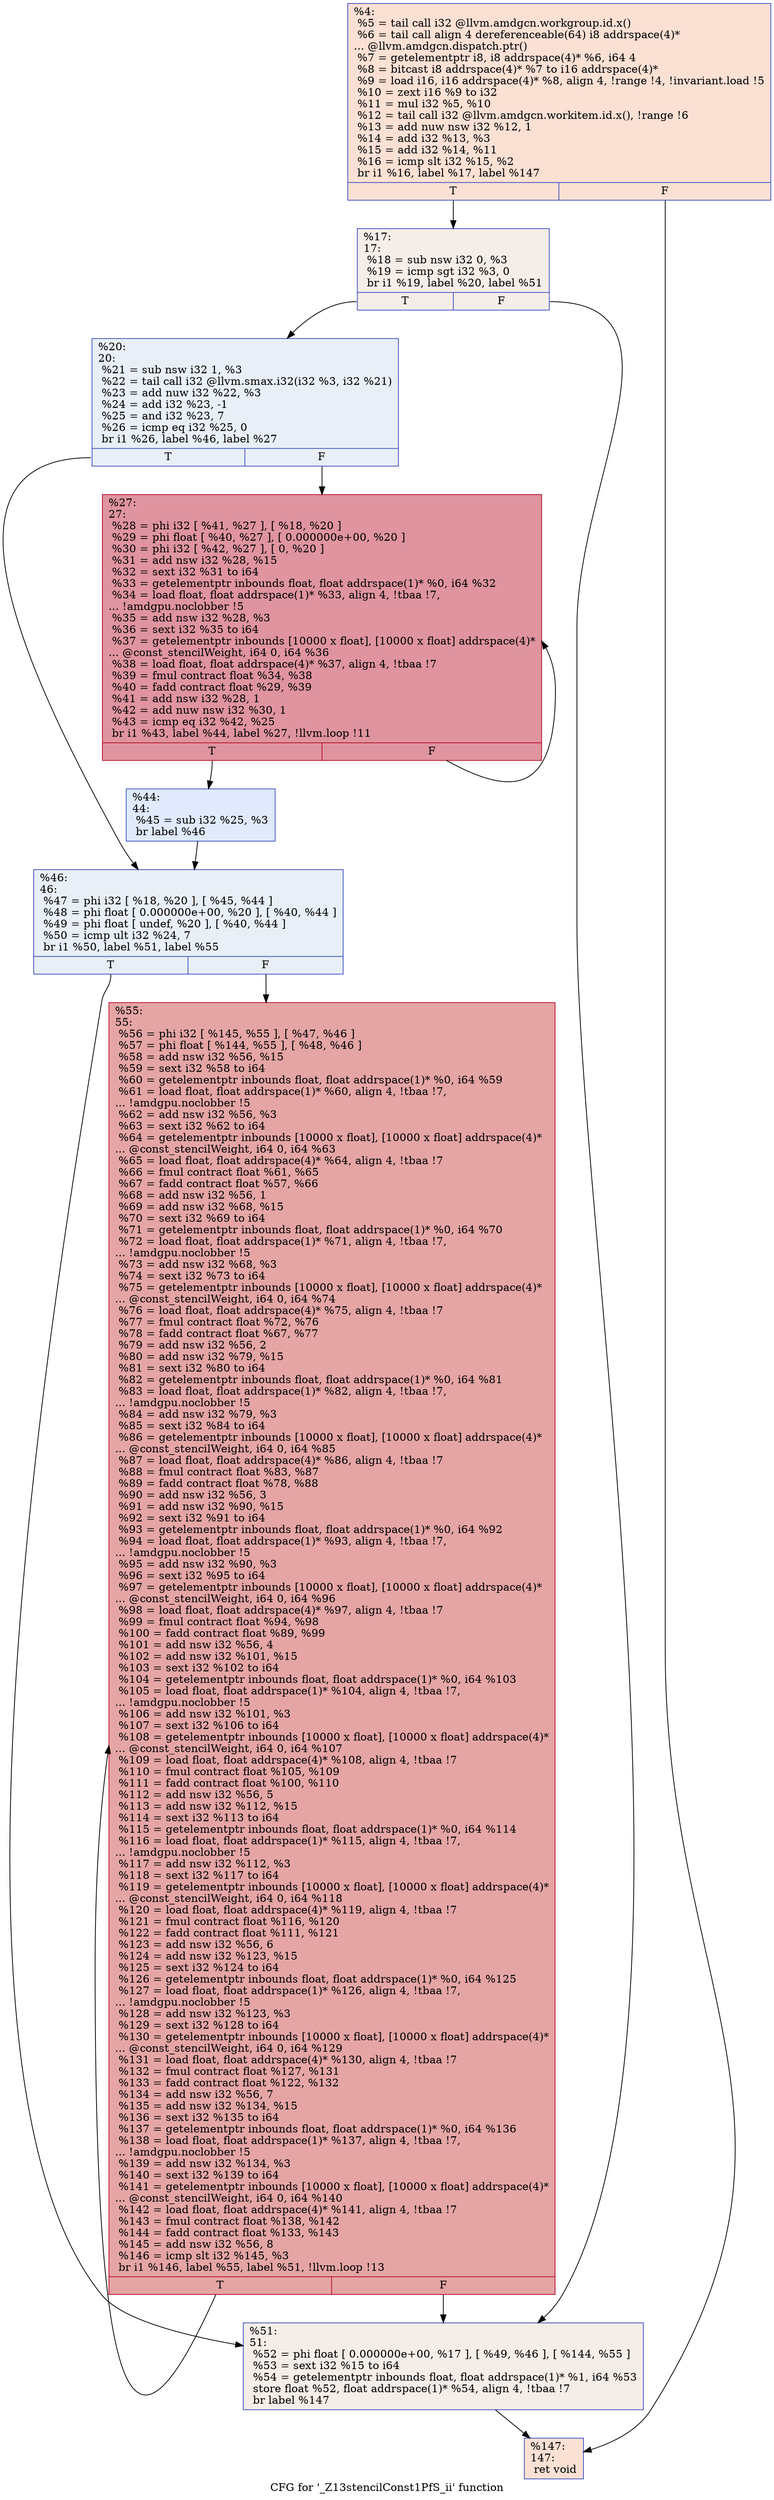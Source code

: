 digraph "CFG for '_Z13stencilConst1PfS_ii' function" {
	label="CFG for '_Z13stencilConst1PfS_ii' function";

	Node0x5ca3bf0 [shape=record,color="#3d50c3ff", style=filled, fillcolor="#f7b99e70",label="{%4:\l  %5 = tail call i32 @llvm.amdgcn.workgroup.id.x()\l  %6 = tail call align 4 dereferenceable(64) i8 addrspace(4)*\l... @llvm.amdgcn.dispatch.ptr()\l  %7 = getelementptr i8, i8 addrspace(4)* %6, i64 4\l  %8 = bitcast i8 addrspace(4)* %7 to i16 addrspace(4)*\l  %9 = load i16, i16 addrspace(4)* %8, align 4, !range !4, !invariant.load !5\l  %10 = zext i16 %9 to i32\l  %11 = mul i32 %5, %10\l  %12 = tail call i32 @llvm.amdgcn.workitem.id.x(), !range !6\l  %13 = add nuw nsw i32 %12, 1\l  %14 = add i32 %13, %3\l  %15 = add i32 %14, %11\l  %16 = icmp slt i32 %15, %2\l  br i1 %16, label %17, label %147\l|{<s0>T|<s1>F}}"];
	Node0x5ca3bf0:s0 -> Node0x5ca4190;
	Node0x5ca3bf0:s1 -> Node0x5ca5720;
	Node0x5ca4190 [shape=record,color="#3d50c3ff", style=filled, fillcolor="#e8d6cc70",label="{%17:\l17:                                               \l  %18 = sub nsw i32 0, %3\l  %19 = icmp sgt i32 %3, 0\l  br i1 %19, label %20, label %51\l|{<s0>T|<s1>F}}"];
	Node0x5ca4190:s0 -> Node0x5ca5980;
	Node0x5ca4190:s1 -> Node0x5ca59d0;
	Node0x5ca5980 [shape=record,color="#3d50c3ff", style=filled, fillcolor="#cedaeb70",label="{%20:\l20:                                               \l  %21 = sub nsw i32 1, %3\l  %22 = tail call i32 @llvm.smax.i32(i32 %3, i32 %21)\l  %23 = add nuw i32 %22, %3\l  %24 = add i32 %23, -1\l  %25 = and i32 %23, 7\l  %26 = icmp eq i32 %25, 0\l  br i1 %26, label %46, label %27\l|{<s0>T|<s1>F}}"];
	Node0x5ca5980:s0 -> Node0x5ca6010;
	Node0x5ca5980:s1 -> Node0x5ca60a0;
	Node0x5ca60a0 [shape=record,color="#b70d28ff", style=filled, fillcolor="#b70d2870",label="{%27:\l27:                                               \l  %28 = phi i32 [ %41, %27 ], [ %18, %20 ]\l  %29 = phi float [ %40, %27 ], [ 0.000000e+00, %20 ]\l  %30 = phi i32 [ %42, %27 ], [ 0, %20 ]\l  %31 = add nsw i32 %28, %15\l  %32 = sext i32 %31 to i64\l  %33 = getelementptr inbounds float, float addrspace(1)* %0, i64 %32\l  %34 = load float, float addrspace(1)* %33, align 4, !tbaa !7,\l... !amdgpu.noclobber !5\l  %35 = add nsw i32 %28, %3\l  %36 = sext i32 %35 to i64\l  %37 = getelementptr inbounds [10000 x float], [10000 x float] addrspace(4)*\l... @const_stencilWeight, i64 0, i64 %36\l  %38 = load float, float addrspace(4)* %37, align 4, !tbaa !7\l  %39 = fmul contract float %34, %38\l  %40 = fadd contract float %29, %39\l  %41 = add nsw i32 %28, 1\l  %42 = add nuw nsw i32 %30, 1\l  %43 = icmp eq i32 %42, %25\l  br i1 %43, label %44, label %27, !llvm.loop !11\l|{<s0>T|<s1>F}}"];
	Node0x5ca60a0:s0 -> Node0x5ca85f0;
	Node0x5ca60a0:s1 -> Node0x5ca60a0;
	Node0x5ca85f0 [shape=record,color="#3d50c3ff", style=filled, fillcolor="#b9d0f970",label="{%44:\l44:                                               \l  %45 = sub i32 %25, %3\l  br label %46\l}"];
	Node0x5ca85f0 -> Node0x5ca6010;
	Node0x5ca6010 [shape=record,color="#3d50c3ff", style=filled, fillcolor="#cedaeb70",label="{%46:\l46:                                               \l  %47 = phi i32 [ %18, %20 ], [ %45, %44 ]\l  %48 = phi float [ 0.000000e+00, %20 ], [ %40, %44 ]\l  %49 = phi float [ undef, %20 ], [ %40, %44 ]\l  %50 = icmp ult i32 %24, 7\l  br i1 %50, label %51, label %55\l|{<s0>T|<s1>F}}"];
	Node0x5ca6010:s0 -> Node0x5ca59d0;
	Node0x5ca6010:s1 -> Node0x5ca8ed0;
	Node0x5ca59d0 [shape=record,color="#3d50c3ff", style=filled, fillcolor="#e8d6cc70",label="{%51:\l51:                                               \l  %52 = phi float [ 0.000000e+00, %17 ], [ %49, %46 ], [ %144, %55 ]\l  %53 = sext i32 %15 to i64\l  %54 = getelementptr inbounds float, float addrspace(1)* %1, i64 %53\l  store float %52, float addrspace(1)* %54, align 4, !tbaa !7\l  br label %147\l}"];
	Node0x5ca59d0 -> Node0x5ca5720;
	Node0x5ca8ed0 [shape=record,color="#b70d28ff", style=filled, fillcolor="#c5333470",label="{%55:\l55:                                               \l  %56 = phi i32 [ %145, %55 ], [ %47, %46 ]\l  %57 = phi float [ %144, %55 ], [ %48, %46 ]\l  %58 = add nsw i32 %56, %15\l  %59 = sext i32 %58 to i64\l  %60 = getelementptr inbounds float, float addrspace(1)* %0, i64 %59\l  %61 = load float, float addrspace(1)* %60, align 4, !tbaa !7,\l... !amdgpu.noclobber !5\l  %62 = add nsw i32 %56, %3\l  %63 = sext i32 %62 to i64\l  %64 = getelementptr inbounds [10000 x float], [10000 x float] addrspace(4)*\l... @const_stencilWeight, i64 0, i64 %63\l  %65 = load float, float addrspace(4)* %64, align 4, !tbaa !7\l  %66 = fmul contract float %61, %65\l  %67 = fadd contract float %57, %66\l  %68 = add nsw i32 %56, 1\l  %69 = add nsw i32 %68, %15\l  %70 = sext i32 %69 to i64\l  %71 = getelementptr inbounds float, float addrspace(1)* %0, i64 %70\l  %72 = load float, float addrspace(1)* %71, align 4, !tbaa !7,\l... !amdgpu.noclobber !5\l  %73 = add nsw i32 %68, %3\l  %74 = sext i32 %73 to i64\l  %75 = getelementptr inbounds [10000 x float], [10000 x float] addrspace(4)*\l... @const_stencilWeight, i64 0, i64 %74\l  %76 = load float, float addrspace(4)* %75, align 4, !tbaa !7\l  %77 = fmul contract float %72, %76\l  %78 = fadd contract float %67, %77\l  %79 = add nsw i32 %56, 2\l  %80 = add nsw i32 %79, %15\l  %81 = sext i32 %80 to i64\l  %82 = getelementptr inbounds float, float addrspace(1)* %0, i64 %81\l  %83 = load float, float addrspace(1)* %82, align 4, !tbaa !7,\l... !amdgpu.noclobber !5\l  %84 = add nsw i32 %79, %3\l  %85 = sext i32 %84 to i64\l  %86 = getelementptr inbounds [10000 x float], [10000 x float] addrspace(4)*\l... @const_stencilWeight, i64 0, i64 %85\l  %87 = load float, float addrspace(4)* %86, align 4, !tbaa !7\l  %88 = fmul contract float %83, %87\l  %89 = fadd contract float %78, %88\l  %90 = add nsw i32 %56, 3\l  %91 = add nsw i32 %90, %15\l  %92 = sext i32 %91 to i64\l  %93 = getelementptr inbounds float, float addrspace(1)* %0, i64 %92\l  %94 = load float, float addrspace(1)* %93, align 4, !tbaa !7,\l... !amdgpu.noclobber !5\l  %95 = add nsw i32 %90, %3\l  %96 = sext i32 %95 to i64\l  %97 = getelementptr inbounds [10000 x float], [10000 x float] addrspace(4)*\l... @const_stencilWeight, i64 0, i64 %96\l  %98 = load float, float addrspace(4)* %97, align 4, !tbaa !7\l  %99 = fmul contract float %94, %98\l  %100 = fadd contract float %89, %99\l  %101 = add nsw i32 %56, 4\l  %102 = add nsw i32 %101, %15\l  %103 = sext i32 %102 to i64\l  %104 = getelementptr inbounds float, float addrspace(1)* %0, i64 %103\l  %105 = load float, float addrspace(1)* %104, align 4, !tbaa !7,\l... !amdgpu.noclobber !5\l  %106 = add nsw i32 %101, %3\l  %107 = sext i32 %106 to i64\l  %108 = getelementptr inbounds [10000 x float], [10000 x float] addrspace(4)*\l... @const_stencilWeight, i64 0, i64 %107\l  %109 = load float, float addrspace(4)* %108, align 4, !tbaa !7\l  %110 = fmul contract float %105, %109\l  %111 = fadd contract float %100, %110\l  %112 = add nsw i32 %56, 5\l  %113 = add nsw i32 %112, %15\l  %114 = sext i32 %113 to i64\l  %115 = getelementptr inbounds float, float addrspace(1)* %0, i64 %114\l  %116 = load float, float addrspace(1)* %115, align 4, !tbaa !7,\l... !amdgpu.noclobber !5\l  %117 = add nsw i32 %112, %3\l  %118 = sext i32 %117 to i64\l  %119 = getelementptr inbounds [10000 x float], [10000 x float] addrspace(4)*\l... @const_stencilWeight, i64 0, i64 %118\l  %120 = load float, float addrspace(4)* %119, align 4, !tbaa !7\l  %121 = fmul contract float %116, %120\l  %122 = fadd contract float %111, %121\l  %123 = add nsw i32 %56, 6\l  %124 = add nsw i32 %123, %15\l  %125 = sext i32 %124 to i64\l  %126 = getelementptr inbounds float, float addrspace(1)* %0, i64 %125\l  %127 = load float, float addrspace(1)* %126, align 4, !tbaa !7,\l... !amdgpu.noclobber !5\l  %128 = add nsw i32 %123, %3\l  %129 = sext i32 %128 to i64\l  %130 = getelementptr inbounds [10000 x float], [10000 x float] addrspace(4)*\l... @const_stencilWeight, i64 0, i64 %129\l  %131 = load float, float addrspace(4)* %130, align 4, !tbaa !7\l  %132 = fmul contract float %127, %131\l  %133 = fadd contract float %122, %132\l  %134 = add nsw i32 %56, 7\l  %135 = add nsw i32 %134, %15\l  %136 = sext i32 %135 to i64\l  %137 = getelementptr inbounds float, float addrspace(1)* %0, i64 %136\l  %138 = load float, float addrspace(1)* %137, align 4, !tbaa !7,\l... !amdgpu.noclobber !5\l  %139 = add nsw i32 %134, %3\l  %140 = sext i32 %139 to i64\l  %141 = getelementptr inbounds [10000 x float], [10000 x float] addrspace(4)*\l... @const_stencilWeight, i64 0, i64 %140\l  %142 = load float, float addrspace(4)* %141, align 4, !tbaa !7\l  %143 = fmul contract float %138, %142\l  %144 = fadd contract float %133, %143\l  %145 = add nsw i32 %56, 8\l  %146 = icmp slt i32 %145, %3\l  br i1 %146, label %55, label %51, !llvm.loop !13\l|{<s0>T|<s1>F}}"];
	Node0x5ca8ed0:s0 -> Node0x5ca8ed0;
	Node0x5ca8ed0:s1 -> Node0x5ca59d0;
	Node0x5ca5720 [shape=record,color="#3d50c3ff", style=filled, fillcolor="#f7b99e70",label="{%147:\l147:                                              \l  ret void\l}"];
}

